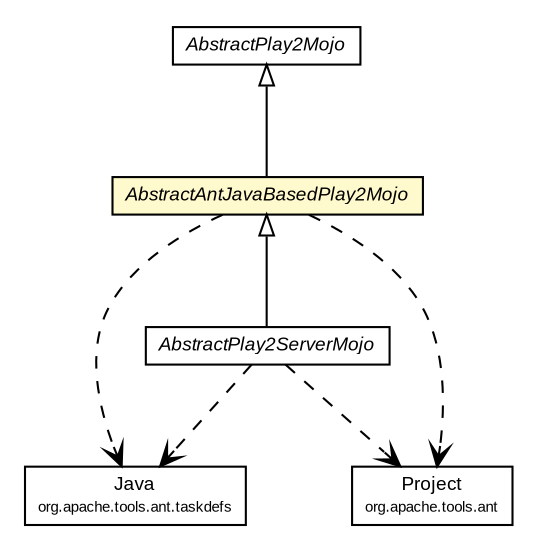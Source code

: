 #!/usr/local/bin/dot
#
# Class diagram 
# Generated by UMLGraph version R5_6-24-gf6e263 (http://www.umlgraph.org/)
#

digraph G {
	edge [fontname="arial",fontsize=10,labelfontname="arial",labelfontsize=10];
	node [fontname="arial",fontsize=10,shape=plaintext];
	nodesep=0.25;
	ranksep=0.5;
	// com.google.code.play2.plugin.AbstractPlay2ServerMojo
	c79 [label=<<table title="com.google.code.play2.plugin.AbstractPlay2ServerMojo" border="0" cellborder="1" cellspacing="0" cellpadding="2" port="p" href="./AbstractPlay2ServerMojo.html">
		<tr><td><table border="0" cellspacing="0" cellpadding="1">
<tr><td align="center" balign="center"><font face="arial italic"> AbstractPlay2ServerMojo </font></td></tr>
		</table></td></tr>
		</table>>, URL="./AbstractPlay2ServerMojo.html", fontname="arial", fontcolor="black", fontsize=9.0];
	// com.google.code.play2.plugin.AbstractPlay2Mojo
	c92 [label=<<table title="com.google.code.play2.plugin.AbstractPlay2Mojo" border="0" cellborder="1" cellspacing="0" cellpadding="2" port="p" href="./AbstractPlay2Mojo.html">
		<tr><td><table border="0" cellspacing="0" cellpadding="1">
<tr><td align="center" balign="center"><font face="arial italic"> AbstractPlay2Mojo </font></td></tr>
		</table></td></tr>
		</table>>, URL="./AbstractPlay2Mojo.html", fontname="arial", fontcolor="black", fontsize=9.0];
	// com.google.code.play2.plugin.AbstractAntJavaBasedPlay2Mojo
	c105 [label=<<table title="com.google.code.play2.plugin.AbstractAntJavaBasedPlay2Mojo" border="0" cellborder="1" cellspacing="0" cellpadding="2" port="p" bgcolor="lemonChiffon" href="./AbstractAntJavaBasedPlay2Mojo.html">
		<tr><td><table border="0" cellspacing="0" cellpadding="1">
<tr><td align="center" balign="center"><font face="arial italic"> AbstractAntJavaBasedPlay2Mojo </font></td></tr>
		</table></td></tr>
		</table>>, URL="./AbstractAntJavaBasedPlay2Mojo.html", fontname="arial", fontcolor="black", fontsize=9.0];
	//com.google.code.play2.plugin.AbstractPlay2ServerMojo extends com.google.code.play2.plugin.AbstractAntJavaBasedPlay2Mojo
	c105:p -> c79:p [dir=back,arrowtail=empty];
	//com.google.code.play2.plugin.AbstractAntJavaBasedPlay2Mojo extends com.google.code.play2.plugin.AbstractPlay2Mojo
	c92:p -> c105:p [dir=back,arrowtail=empty];
	// com.google.code.play2.plugin.AbstractPlay2ServerMojo DEPEND org.apache.tools.ant.taskdefs.Java
	c79:p -> c166:p [taillabel="", label="", headlabel="", fontname="arial", fontcolor="black", fontsize=10.0, color="black", arrowhead=open, style=dashed];
	// com.google.code.play2.plugin.AbstractPlay2ServerMojo DEPEND org.apache.tools.ant.Project
	c79:p -> c178:p [taillabel="", label="", headlabel="", fontname="arial", fontcolor="black", fontsize=10.0, color="black", arrowhead=open, style=dashed];
	// com.google.code.play2.plugin.AbstractAntJavaBasedPlay2Mojo DEPEND org.apache.tools.ant.Project
	c105:p -> c178:p [taillabel="", label="", headlabel="", fontname="arial", fontcolor="black", fontsize=10.0, color="black", arrowhead=open, style=dashed];
	// com.google.code.play2.plugin.AbstractAntJavaBasedPlay2Mojo DEPEND org.apache.tools.ant.taskdefs.Java
	c105:p -> c166:p [taillabel="", label="", headlabel="", fontname="arial", fontcolor="black", fontsize=10.0, color="black", arrowhead=open, style=dashed];
	// org.apache.tools.ant.Project
	c178 [label=<<table title="org.apache.tools.ant.Project" border="0" cellborder="1" cellspacing="0" cellpadding="2" port="p" href="http://play2-maven-plugin.github.io/external-apidocs/org/apache/ant/ant/1.9.4/org/apache/tools/ant/Project.html">
		<tr><td><table border="0" cellspacing="0" cellpadding="1">
<tr><td align="center" balign="center"> Project </td></tr>
<tr><td align="center" balign="center"><font point-size="7.0"> org.apache.tools.ant </font></td></tr>
		</table></td></tr>
		</table>>, URL="http://play2-maven-plugin.github.io/external-apidocs/org/apache/ant/ant/1.9.4/org/apache/tools/ant/Project.html", fontname="arial", fontcolor="black", fontsize=9.0];
	// org.apache.tools.ant.taskdefs.Java
	c166 [label=<<table title="org.apache.tools.ant.taskdefs.Java" border="0" cellborder="1" cellspacing="0" cellpadding="2" port="p" href="http://play2-maven-plugin.github.io/external-apidocs/org/apache/ant/ant/1.9.4/org/apache/tools/ant/taskdefs/Java.html">
		<tr><td><table border="0" cellspacing="0" cellpadding="1">
<tr><td align="center" balign="center"> Java </td></tr>
<tr><td align="center" balign="center"><font point-size="7.0"> org.apache.tools.ant.taskdefs </font></td></tr>
		</table></td></tr>
		</table>>, URL="http://play2-maven-plugin.github.io/external-apidocs/org/apache/ant/ant/1.9.4/org/apache/tools/ant/taskdefs/Java.html", fontname="arial", fontcolor="black", fontsize=9.0];
}


